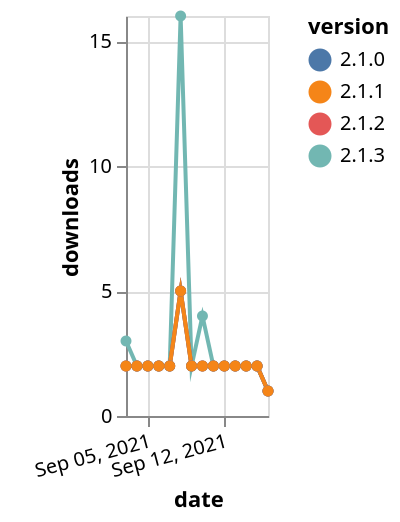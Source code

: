 {"$schema": "https://vega.github.io/schema/vega-lite/v5.json", "description": "A simple bar chart with embedded data.", "data": {"values": [{"date": "2021-09-03", "total": 4342, "delta": 3, "version": "2.1.3"}, {"date": "2021-09-04", "total": 4344, "delta": 2, "version": "2.1.3"}, {"date": "2021-09-05", "total": 4346, "delta": 2, "version": "2.1.3"}, {"date": "2021-09-06", "total": 4348, "delta": 2, "version": "2.1.3"}, {"date": "2021-09-07", "total": 4350, "delta": 2, "version": "2.1.3"}, {"date": "2021-09-08", "total": 4366, "delta": 16, "version": "2.1.3"}, {"date": "2021-09-09", "total": 4368, "delta": 2, "version": "2.1.3"}, {"date": "2021-09-10", "total": 4372, "delta": 4, "version": "2.1.3"}, {"date": "2021-09-11", "total": 4374, "delta": 2, "version": "2.1.3"}, {"date": "2021-09-12", "total": 4376, "delta": 2, "version": "2.1.3"}, {"date": "2021-09-13", "total": 4378, "delta": 2, "version": "2.1.3"}, {"date": "2021-09-14", "total": 4380, "delta": 2, "version": "2.1.3"}, {"date": "2021-09-15", "total": 4382, "delta": 2, "version": "2.1.3"}, {"date": "2021-09-16", "total": 4383, "delta": 1, "version": "2.1.3"}, {"date": "2021-09-03", "total": 3367, "delta": 2, "version": "2.1.2"}, {"date": "2021-09-04", "total": 3369, "delta": 2, "version": "2.1.2"}, {"date": "2021-09-05", "total": 3371, "delta": 2, "version": "2.1.2"}, {"date": "2021-09-06", "total": 3373, "delta": 2, "version": "2.1.2"}, {"date": "2021-09-07", "total": 3375, "delta": 2, "version": "2.1.2"}, {"date": "2021-09-08", "total": 3380, "delta": 5, "version": "2.1.2"}, {"date": "2021-09-09", "total": 3382, "delta": 2, "version": "2.1.2"}, {"date": "2021-09-10", "total": 3384, "delta": 2, "version": "2.1.2"}, {"date": "2021-09-11", "total": 3386, "delta": 2, "version": "2.1.2"}, {"date": "2021-09-12", "total": 3388, "delta": 2, "version": "2.1.2"}, {"date": "2021-09-13", "total": 3390, "delta": 2, "version": "2.1.2"}, {"date": "2021-09-14", "total": 3392, "delta": 2, "version": "2.1.2"}, {"date": "2021-09-15", "total": 3394, "delta": 2, "version": "2.1.2"}, {"date": "2021-09-16", "total": 3395, "delta": 1, "version": "2.1.2"}, {"date": "2021-09-03", "total": 3358, "delta": 2, "version": "2.1.0"}, {"date": "2021-09-04", "total": 3360, "delta": 2, "version": "2.1.0"}, {"date": "2021-09-05", "total": 3362, "delta": 2, "version": "2.1.0"}, {"date": "2021-09-06", "total": 3364, "delta": 2, "version": "2.1.0"}, {"date": "2021-09-07", "total": 3366, "delta": 2, "version": "2.1.0"}, {"date": "2021-09-08", "total": 3371, "delta": 5, "version": "2.1.0"}, {"date": "2021-09-09", "total": 3373, "delta": 2, "version": "2.1.0"}, {"date": "2021-09-10", "total": 3375, "delta": 2, "version": "2.1.0"}, {"date": "2021-09-11", "total": 3377, "delta": 2, "version": "2.1.0"}, {"date": "2021-09-12", "total": 3379, "delta": 2, "version": "2.1.0"}, {"date": "2021-09-13", "total": 3381, "delta": 2, "version": "2.1.0"}, {"date": "2021-09-14", "total": 3383, "delta": 2, "version": "2.1.0"}, {"date": "2021-09-15", "total": 3385, "delta": 2, "version": "2.1.0"}, {"date": "2021-09-16", "total": 3386, "delta": 1, "version": "2.1.0"}, {"date": "2021-09-03", "total": 3589, "delta": 2, "version": "2.1.1"}, {"date": "2021-09-04", "total": 3591, "delta": 2, "version": "2.1.1"}, {"date": "2021-09-05", "total": 3593, "delta": 2, "version": "2.1.1"}, {"date": "2021-09-06", "total": 3595, "delta": 2, "version": "2.1.1"}, {"date": "2021-09-07", "total": 3597, "delta": 2, "version": "2.1.1"}, {"date": "2021-09-08", "total": 3602, "delta": 5, "version": "2.1.1"}, {"date": "2021-09-09", "total": 3604, "delta": 2, "version": "2.1.1"}, {"date": "2021-09-10", "total": 3606, "delta": 2, "version": "2.1.1"}, {"date": "2021-09-11", "total": 3608, "delta": 2, "version": "2.1.1"}, {"date": "2021-09-12", "total": 3610, "delta": 2, "version": "2.1.1"}, {"date": "2021-09-13", "total": 3612, "delta": 2, "version": "2.1.1"}, {"date": "2021-09-14", "total": 3614, "delta": 2, "version": "2.1.1"}, {"date": "2021-09-15", "total": 3616, "delta": 2, "version": "2.1.1"}, {"date": "2021-09-16", "total": 3617, "delta": 1, "version": "2.1.1"}]}, "width": "container", "mark": {"type": "line", "point": {"filled": true}}, "encoding": {"x": {"field": "date", "type": "temporal", "timeUnit": "yearmonthdate", "title": "date", "axis": {"labelAngle": -15}}, "y": {"field": "delta", "type": "quantitative", "title": "downloads"}, "color": {"field": "version", "type": "nominal"}, "tooltip": {"field": "delta"}}}